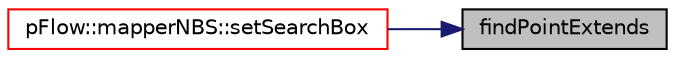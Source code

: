 digraph "findPointExtends"
{
 // LATEX_PDF_SIZE
  edge [fontname="Helvetica",fontsize="10",labelfontname="Helvetica",labelfontsize="10"];
  node [fontname="Helvetica",fontsize="10",shape=record];
  rankdir="RL";
  Node1 [label="findPointExtends",height=0.2,width=0.4,color="black", fillcolor="grey75", style="filled", fontcolor="black",tooltip=" "];
  Node1 -> Node2 [dir="back",color="midnightblue",fontsize="10",style="solid",fontname="Helvetica"];
  Node2 [label="pFlow::mapperNBS::setSearchBox",height=0.2,width=0.4,color="red", fillcolor="white", style="filled",URL="$classpFlow_1_1mapperNBS.html#a6cf459a5a9e4c4f275f80a91cd04487d",tooltip=" "];
}
